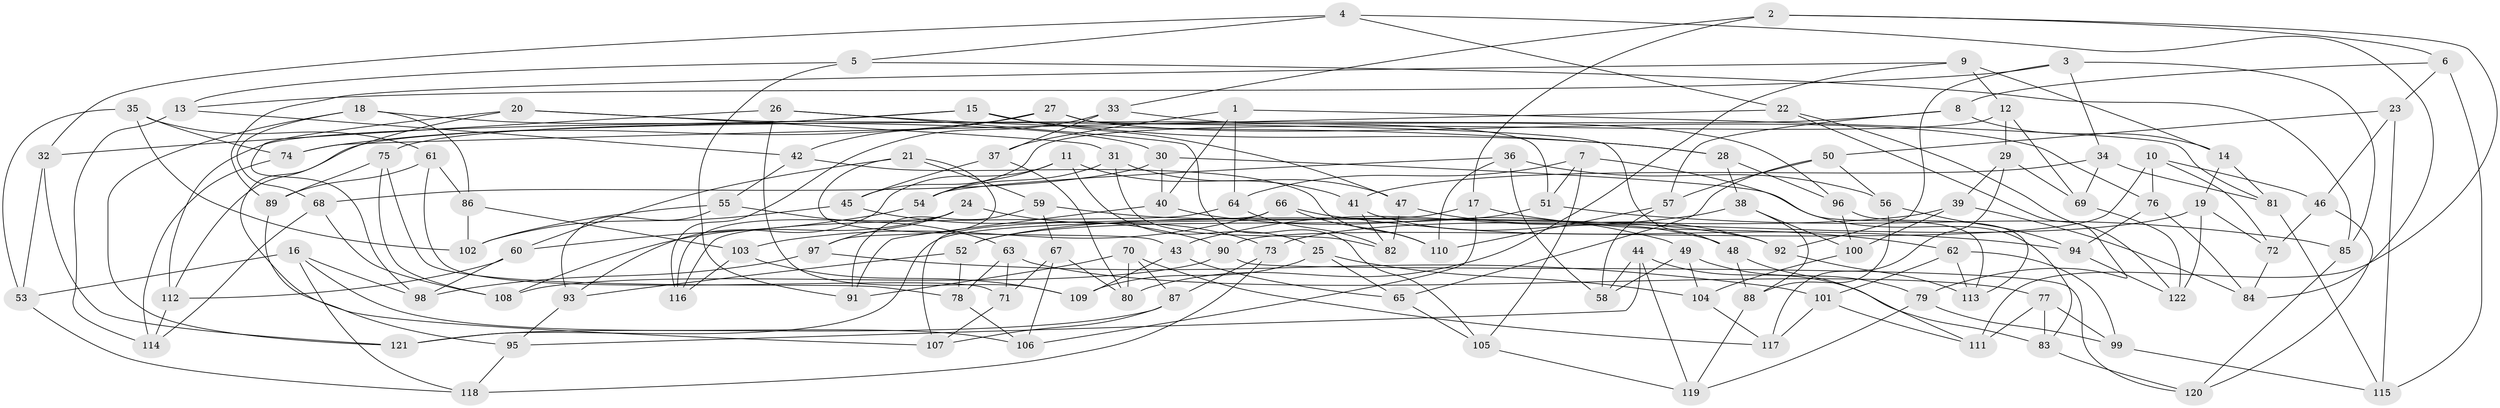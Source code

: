// coarse degree distribution, {3: 0.2222222222222222, 7: 0.08333333333333333, 12: 0.027777777777777776, 4: 0.3611111111111111, 5: 0.08333333333333333, 8: 0.08333333333333333, 11: 0.05555555555555555, 6: 0.027777777777777776, 13: 0.027777777777777776, 17: 0.027777777777777776}
// Generated by graph-tools (version 1.1) at 2025/02/03/04/25 22:02:34]
// undirected, 122 vertices, 244 edges
graph export_dot {
graph [start="1"]
  node [color=gray90,style=filled];
  1;
  2;
  3;
  4;
  5;
  6;
  7;
  8;
  9;
  10;
  11;
  12;
  13;
  14;
  15;
  16;
  17;
  18;
  19;
  20;
  21;
  22;
  23;
  24;
  25;
  26;
  27;
  28;
  29;
  30;
  31;
  32;
  33;
  34;
  35;
  36;
  37;
  38;
  39;
  40;
  41;
  42;
  43;
  44;
  45;
  46;
  47;
  48;
  49;
  50;
  51;
  52;
  53;
  54;
  55;
  56;
  57;
  58;
  59;
  60;
  61;
  62;
  63;
  64;
  65;
  66;
  67;
  68;
  69;
  70;
  71;
  72;
  73;
  74;
  75;
  76;
  77;
  78;
  79;
  80;
  81;
  82;
  83;
  84;
  85;
  86;
  87;
  88;
  89;
  90;
  91;
  92;
  93;
  94;
  95;
  96;
  97;
  98;
  99;
  100;
  101;
  102;
  103;
  104;
  105;
  106;
  107;
  108;
  109;
  110;
  111;
  112;
  113;
  114;
  115;
  116;
  117;
  118;
  119;
  120;
  121;
  122;
  1 -- 40;
  1 -- 64;
  1 -- 37;
  1 -- 81;
  2 -- 6;
  2 -- 111;
  2 -- 33;
  2 -- 17;
  3 -- 34;
  3 -- 85;
  3 -- 13;
  3 -- 92;
  4 -- 84;
  4 -- 22;
  4 -- 5;
  4 -- 32;
  5 -- 85;
  5 -- 13;
  5 -- 91;
  6 -- 115;
  6 -- 23;
  6 -- 8;
  7 -- 64;
  7 -- 105;
  7 -- 51;
  7 -- 113;
  8 -- 57;
  8 -- 112;
  8 -- 14;
  9 -- 89;
  9 -- 80;
  9 -- 12;
  9 -- 14;
  10 -- 76;
  10 -- 72;
  10 -- 90;
  10 -- 46;
  11 -- 25;
  11 -- 54;
  11 -- 93;
  11 -- 41;
  12 -- 69;
  12 -- 45;
  12 -- 29;
  13 -- 114;
  13 -- 42;
  14 -- 19;
  14 -- 81;
  15 -- 47;
  15 -- 112;
  15 -- 28;
  15 -- 75;
  16 -- 53;
  16 -- 118;
  16 -- 106;
  16 -- 98;
  17 -- 121;
  17 -- 62;
  17 -- 106;
  18 -- 121;
  18 -- 68;
  18 -- 86;
  18 -- 30;
  19 -- 72;
  19 -- 73;
  19 -- 122;
  20 -- 98;
  20 -- 31;
  20 -- 48;
  20 -- 107;
  21 -- 59;
  21 -- 60;
  21 -- 97;
  21 -- 43;
  22 -- 74;
  22 -- 79;
  22 -- 122;
  23 -- 46;
  23 -- 50;
  23 -- 115;
  24 -- 73;
  24 -- 116;
  24 -- 108;
  24 -- 97;
  25 -- 65;
  25 -- 104;
  25 -- 109;
  26 -- 109;
  26 -- 105;
  26 -- 32;
  26 -- 28;
  27 -- 51;
  27 -- 42;
  27 -- 76;
  27 -- 74;
  28 -- 38;
  28 -- 96;
  29 -- 117;
  29 -- 69;
  29 -- 39;
  30 -- 40;
  30 -- 68;
  30 -- 83;
  31 -- 54;
  31 -- 82;
  31 -- 47;
  32 -- 53;
  32 -- 121;
  33 -- 116;
  33 -- 96;
  33 -- 37;
  34 -- 41;
  34 -- 69;
  34 -- 81;
  35 -- 53;
  35 -- 61;
  35 -- 74;
  35 -- 102;
  36 -- 110;
  36 -- 54;
  36 -- 56;
  36 -- 58;
  37 -- 45;
  37 -- 80;
  38 -- 100;
  38 -- 88;
  38 -- 43;
  39 -- 84;
  39 -- 52;
  39 -- 100;
  40 -- 49;
  40 -- 91;
  41 -- 82;
  41 -- 48;
  42 -- 55;
  42 -- 110;
  43 -- 65;
  43 -- 109;
  44 -- 119;
  44 -- 95;
  44 -- 58;
  44 -- 83;
  45 -- 102;
  45 -- 90;
  46 -- 120;
  46 -- 72;
  47 -- 92;
  47 -- 82;
  48 -- 111;
  48 -- 88;
  49 -- 79;
  49 -- 58;
  49 -- 104;
  50 -- 56;
  50 -- 57;
  50 -- 65;
  51 -- 85;
  51 -- 52;
  52 -- 93;
  52 -- 78;
  53 -- 118;
  54 -- 60;
  55 -- 93;
  55 -- 63;
  55 -- 102;
  56 -- 94;
  56 -- 88;
  57 -- 58;
  57 -- 110;
  59 -- 91;
  59 -- 67;
  59 -- 92;
  60 -- 98;
  60 -- 112;
  61 -- 71;
  61 -- 89;
  61 -- 86;
  62 -- 101;
  62 -- 99;
  62 -- 113;
  63 -- 78;
  63 -- 71;
  63 -- 77;
  64 -- 116;
  64 -- 82;
  65 -- 105;
  66 -- 103;
  66 -- 94;
  66 -- 110;
  66 -- 107;
  67 -- 80;
  67 -- 71;
  67 -- 106;
  68 -- 108;
  68 -- 114;
  69 -- 122;
  70 -- 91;
  70 -- 117;
  70 -- 80;
  70 -- 87;
  71 -- 107;
  72 -- 84;
  73 -- 118;
  73 -- 87;
  74 -- 114;
  75 -- 89;
  75 -- 78;
  75 -- 108;
  76 -- 84;
  76 -- 94;
  77 -- 83;
  77 -- 99;
  77 -- 111;
  78 -- 106;
  79 -- 119;
  79 -- 99;
  81 -- 115;
  83 -- 120;
  85 -- 120;
  86 -- 102;
  86 -- 103;
  87 -- 107;
  87 -- 121;
  88 -- 119;
  89 -- 95;
  90 -- 120;
  90 -- 108;
  92 -- 113;
  93 -- 95;
  94 -- 122;
  95 -- 118;
  96 -- 113;
  96 -- 100;
  97 -- 98;
  97 -- 101;
  99 -- 115;
  100 -- 104;
  101 -- 111;
  101 -- 117;
  103 -- 116;
  103 -- 109;
  104 -- 117;
  105 -- 119;
  112 -- 114;
}
